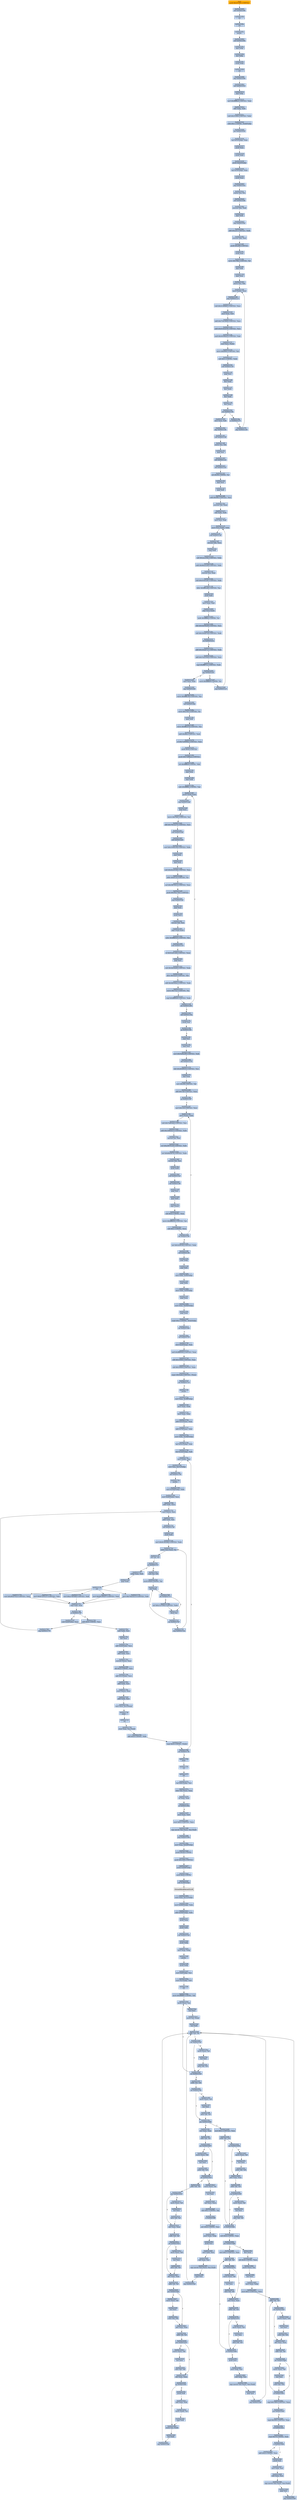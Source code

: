 digraph G {
node[shape=rectangle,style=filled,fillcolor=lightsteelblue,color=lightsteelblue]
bgcolor="transparent"
a0x00401000pushl_0x431001UINT32[label="start\npushl $0x431001<UINT32>",color="lightgrey",fillcolor="orange"];
a0x00401005call_0x0040100b[label="0x00401005\ncall 0x0040100b"];
a0x0040100bret[label="0x0040100b\nret"];
a0x0040100aret[label="0x0040100a\nret"];
a0x00431001pusha_[label="0x00431001\npusha "];
a0x00431002call_0x0043100a[label="0x00431002\ncall 0x0043100a"];
a0x0043100apopl_ebp[label="0x0043100a\npopl %ebp"];
a0x0043100bincl_ebp[label="0x0043100b\nincl %ebp"];
a0x0043100cpushl_ebp[label="0x0043100c\npushl %ebp"];
a0x0043100dret[label="0x0043100d\nret"];
a0x00431008jmp_0x0043100e[label="0x00431008\njmp 0x0043100e"];
a0x0043100ecall_0x00431014[label="0x0043100e\ncall 0x00431014"];
a0x00431014popl_ebp[label="0x00431014\npopl %ebp"];
a0x00431015movl_0xffffffedUINT32_ebx[label="0x00431015\nmovl $0xffffffed<UINT32>, %ebx"];
a0x0043101aaddl_ebp_ebx[label="0x0043101a\naddl %ebp, %ebx"];
a0x0043101csubl_0x31000UINT32_ebx[label="0x0043101c\nsubl $0x31000<UINT32>, %ebx"];
a0x00431022subb_0x1UINT8_0x4debp_[label="0x00431022\nsubb $0x1<UINT8>, 0x4d(%ebp)"];
a0x00431026jne_0x00431034[label="0x00431026\njne 0x00431034"];
a0x00431034leal_0x53ebp__eax[label="0x00431034\nleal 0x53(%ebp), %eax"];
a0x00431037pushl_eax[label="0x00431037\npushl %eax"];
a0x00431038pushl_ebx[label="0x00431038\npushl %ebx"];
a0x00431039pushl_0xbe5ebp_[label="0x00431039\npushl 0xbe5(%ebp)"];
a0x0043103fleal_0x35ebp__eax[label="0x0043103f\nleal 0x35(%ebp), %eax"];
a0x00431042pushl_eax[label="0x00431042\npushl %eax"];
a0x00431043jmp_0x004310ca[label="0x00431043\njmp 0x004310ca"];
a0x004310camovw_cx_si[label="0x004310ca\nmovw %cx, %si"];
a0x004310cdcall_0x004310de[label="0x004310cd\ncall 0x004310de"];
a0x004310demovzwl_bx_edi[label="0x004310de\nmovzwl %bx, %edi"];
a0x004310e1popl_edx[label="0x004310e1\npopl %edx"];
a0x004310e2jmp_0x004310ec[label="0x004310e2\njmp 0x004310ec"];
a0x004310ecaddl_0xa43UINT32_edx[label="0x004310ec\naddl $0xa43<UINT32>, %edx"];
a0x004310f2movzwl_dx_esi[label="0x004310f2\nmovzwl %dx, %esi"];
a0x004310f5pushl_0x266UINT32[label="0x004310f5\npushl $0x266<UINT32>"];
a0x004310fapushl_eax[label="0x004310fa\npushl %eax"];
a0x004310fbmovw_0x788eUINT16_di[label="0x004310fb\nmovw $0x788e<UINT16>, %di"];
a0x004310ffpopl_ebx[label="0x004310ff\npopl %ebx"];
a0x00431100popl_eax[label="0x00431100\npopl %eax"];
a0x00431101movw_cx_bx[label="0x00431101\nmovw %cx, %bx"];
a0x00431104movl_edx__ecx[label="0x00431104\nmovl (%edx), %ecx"];
a0x00431106jmp_0x00431117[label="0x00431106\njmp 0x00431117"];
a0x00431117subl_0x3c369683UINT32_ecx[label="0x00431117\nsubl $0x3c369683<UINT32>, %ecx"];
a0x0043111dmovl_eax_edi[label="0x0043111d\nmovl %eax, %edi"];
a0x0043111faddl_0x716c3000UINT32_ecx[label="0x0043111f\naddl $0x716c3000<UINT32>, %ecx"];
a0x00431125addl_0x61b0a039UINT32_ecx[label="0x00431125\naddl $0x61b0a039<UINT32>, %ecx"];
a0x0043112bandl_0x4439da23UINT32_edi[label="0x0043112b\nandl $0x4439da23<UINT32>, %edi"];
a0x00431131movl_ecx_edx_[label="0x00431131\nmovl %ecx, (%edx)"];
a0x00431133movw_0x694cUINT16_di[label="0x00431133\nmovw $0x694c<UINT16>, %di"];
a0x00431137subl_0x1UINT8_edx[label="0x00431137\nsubl $0x1<UINT8>, %edx"];
a0x0043113acall_0x00431145[label="0x0043113a\ncall 0x00431145"];
a0x00431145popl_esi[label="0x00431145\npopl %esi"];
a0x00431146decl_edx[label="0x00431146\ndecl %edx"];
a0x00431147decl_edx[label="0x00431147\ndecl %edx"];
a0x00431148decl_edx[label="0x00431148\ndecl %edx"];
a0x00431149decl_eax[label="0x00431149\ndecl %eax"];
a0x0043114ajne_0x0043116a[label="0x0043114a\njne 0x0043116a"];
a0x0043116aja_0x00431175[label="0x0043116a\nja 0x00431175"];
a0x00431175jmp_0x00431104[label="0x00431175\njmp 0x00431104"];
a0x00431150movl_ecx_edi[label="0x00431150\nmovl %ecx, %edi"];
a0x00431152jmp_0x00431181[label="0x00431152\njmp 0x00431181"];
a0x00431181call_0x0043118f[label="0x00431181\ncall 0x0043118f"];
a0x0043118fmovw_cx_di[label="0x0043118f\nmovw %cx, %di"];
a0x00431192popl_esi[label="0x00431192\npopl %esi"];
a0x00431193call_0x004311a1[label="0x00431193\ncall 0x004311a1"];
a0x004311a1call_0x004311b3[label="0x004311a1\ncall 0x004311b3"];
a0x004311b3orb_0x56UINT8_cl[label="0x004311b3\norb $0x56<UINT8>, %cl"];
a0x004311b6popl_ecx[label="0x004311b6\npopl %ecx"];
a0x004311b7popl_edi[label="0x004311b7\npopl %edi"];
a0x004311b8addl_0x98eUINT32_esi[label="0x004311b8\naddl $0x98e<UINT32>, %esi"];
a0x004311bemovzwl_di_eax[label="0x004311be\nmovzwl %di, %eax"];
a0x004311c1subl_edx_edx[label="0x004311c1\nsubl %edx, %edx"];
a0x004311c3movl_esi_edi[label="0x004311c3\nmovl %esi, %edi"];
a0x004311c5movl_esiedx__ebx[label="0x004311c5\nmovl (%esi,%edx), %ebx"];
a0x004311c8call_0x004311df[label="0x004311c8\ncall 0x004311df"];
a0x004311dfmovzwl_dx_ecx[label="0x004311df\nmovzwl %dx, %ecx"];
a0x004311e2popl_edi[label="0x004311e2\npopl %edi"];
a0x004311e3subl_0x2ac236eUINT32_ebx[label="0x004311e3\nsubl $0x2ac236e<UINT32>, %ebx"];
a0x004311e9addl_0x6b2aca0fUINT32_ebx[label="0x004311e9\naddl $0x6b2aca0f<UINT32>, %ebx"];
a0x004311efmovswl_cx_eax[label="0x004311ef\nmovswl %cx, %eax"];
a0x004311f2subl_0x4162ca9cUINT32_ebx[label="0x004311f2\nsubl $0x4162ca9c<UINT32>, %ebx"];
a0x004311f8sbbw_0xffffced8UINT16_ax[label="0x004311f8\nsbbw $0xffffced8<UINT16>, %ax"];
a0x004311fdpushl_ebx[label="0x004311fd\npushl %ebx"];
a0x004311femovl_eax_edi[label="0x004311fe\nmovl %eax, %edi"];
a0x00431200popl_esiedx_[label="0x00431200\npopl (%esi,%edx)"];
a0x00431203andb_0xffffffeeUINT8_cl[label="0x00431203\nandb $0xffffffee<UINT8>, %cl"];
a0x00431206sbbl_0x5a059e08UINT32_ecx[label="0x00431206\nsbbl $0x5a059e08<UINT32>, %ecx"];
a0x0043120csubl_0x324ab7c6UINT32_edx[label="0x0043120c\nsubl $0x324ab7c6<UINT32>, %edx"];
a0x00431212jle_0x0043121e[label="0x00431212\njle 0x0043121e"];
a0x0043121eaddl_0x324ab7c2UINT32_edx[label="0x0043121e\naddl $0x324ab7c2<UINT32>, %edx"];
a0x00431224addl_0x7e2210e4UINT32_ecx[label="0x00431224\naddl $0x7e2210e4<UINT32>, %ecx"];
a0x0043122acmpl_0xfffff73cUINT32_edx[label="0x0043122a\ncmpl $0xfffff73c<UINT32>, %edx"];
a0x00431230jne_0x00431247[label="0x00431230\njne 0x00431247"];
a0x00431247movb_0xffffffe9UINT8_cl[label="0x00431247\nmovb $0xffffffe9<UINT8>, %cl"];
a0x00431249jmp_0x004311c5[label="0x00431249\njmp 0x004311c5"];
a0x00431236movl_ecx_eax[label="0x00431236\nmovl %ecx, %eax"];
a0x00431238jmp_0x00431254[label="0x00431238\njmp 0x00431254"];
a0x00431254movw_0xffffbc5bUINT16_ax[label="0x00431254\nmovw $0xffffbc5b<UINT16>, %ax"];
a0x00431258call_0x0043126a[label="0x00431258\ncall 0x0043126a"];
a0x0043126amovw_0x1541UINT16_si[label="0x0043126a\nmovw $0x1541<UINT16>, %si"];
a0x0043126epopl_edi[label="0x0043126e\npopl %edi"];
a0x0043126fmovw_0xffffc47dUINT16_ax[label="0x0043126f\nmovw $0xffffc47d<UINT16>, %ax"];
a0x00431273addl_0x8baUINT32_edi[label="0x00431273\naddl $0x8ba<UINT32>, %edi"];
a0x00431279orl_0x7a4990beUINT32_eax[label="0x00431279\norl $0x7a4990be<UINT32>, %eax"];
a0x0043127fpushl_0x0UINT32[label="0x0043127f\npushl $0x0<UINT32>"];
a0x00431284pushl_0x7c89facaUINT32[label="0x00431284\npushl $0x7c89faca<UINT32>"];
a0x00431289orb_0xffffffedUINT8_bh[label="0x00431289\norb $0xffffffed<UINT8>, %bh"];
a0x0043128cpopl_eax[label="0x0043128c\npopl %eax"];
a0x0043128dpopl_edx[label="0x0043128d\npopl %edx"];
a0x0043128esubb_0xffffff9cUINT8_ah[label="0x0043128e\nsubb $0xffffff9c<UINT8>, %ah"];
a0x00431291pushl_edxedi_[label="0x00431291\npushl (%edx,%edi)"];
a0x00431294jmp_0x004312a6[label="0x00431294\njmp 0x004312a6"];
a0x004312a6popl_ecx[label="0x004312a6\npopl %ecx"];
a0x004312a7movw_0x7b91UINT16_si[label="0x004312a7\nmovw $0x7b91<UINT16>, %si"];
a0x004312abaddl_0x78432274UINT32_ecx[label="0x004312ab\naddl $0x78432274<UINT32>, %ecx"];
a0x004312b1call_0x004312bf[label="0x004312b1\ncall 0x004312bf"];
a0x004312bfcall_0x004312d1[label="0x004312bf\ncall 0x004312d1"];
a0x004312d1movl_0x33492c56UINT32_ebx[label="0x004312d1\nmovl $0x33492c56<UINT32>, %ebx"];
a0x004312d6popl_eax[label="0x004312d6\npopl %eax"];
a0x004312d7popl_eax[label="0x004312d7\npopl %eax"];
a0x004312d8subl_0x42cd339dUINT32_ecx[label="0x004312d8\nsubl $0x42cd339d<UINT32>, %ecx"];
a0x004312deaddw_0x613aUINT16_si[label="0x004312de\naddw $0x613a<UINT16>, %si"];
a0x004312e3xorl_0x3f870012UINT32_ecx[label="0x004312e3\nxorl $0x3f870012<UINT32>, %ecx"];
a0x004312e9pushl_0x56a17de1UINT32[label="0x004312e9\npushl $0x56a17de1<UINT32>"];
a0x004312eejmp_0x004312fc[label="0x004312ee\njmp 0x004312fc"];
a0x004312fcpopl_eax[label="0x004312fc\npopl %eax"];
a0x004312fdpushl_ecx[label="0x004312fd\npushl %ecx"];
a0x004312femovzwl_di_esi[label="0x004312fe\nmovzwl %di, %esi"];
a0x00431301popl_ediedx_[label="0x00431301\npopl (%edi,%edx)"];
a0x00431304subw_0xffffd545UINT16_bx[label="0x00431304\nsubw $0xffffd545<UINT16>, %bx"];
a0x00431309call_0x0043131b[label="0x00431309\ncall 0x0043131b"];
a0x0043131borl_0x5ce61284UINT32_eax[label="0x0043131b\norl $0x5ce61284<UINT32>, %eax"];
a0x00431321popl_esi[label="0x00431321\npopl %esi"];
a0x00431322subl_0x4bf3d2f0UINT32_edx[label="0x00431322\nsubl $0x4bf3d2f0<UINT32>, %edx"];
a0x00431328adcw_0x5a25UINT16_bx[label="0x00431328\nadcw $0x5a25<UINT16>, %bx"];
a0x0043132daddl_0x4bf3d2ecUINT32_edx[label="0x0043132d\naddl $0x4bf3d2ec<UINT32>, %edx"];
a0x00431333movw_0x73a1UINT16_si[label="0x00431333\nmovw $0x73a1<UINT16>, %si"];
a0x00431337cmpl_0xfffff848UINT32_edx[label="0x00431337\ncmpl $0xfffff848<UINT32>, %edx"];
a0x0043133djne_0x00431291[label="0x0043133d\njne 0x00431291"];
a0x00431343call_0x0043135a[label="0x00431343\ncall 0x0043135a"];
a0x0043135apushl_esi[label="0x0043135a\npushl %esi"];
a0x0043135bjg_0x00431361[label="0x0043135b\njg 0x00431361"];
a0x00431361popl_esi[label="0x00431361\npopl %esi"];
a0x00431362popl_esi[label="0x00431362\npopl %esi"];
a0x00431363movl_0x5a6fa296UINT32_edi[label="0x00431363\nmovl $0x5a6fa296<UINT32>, %edi"];
a0x00431368call_0x00431379[label="0x00431368\ncall 0x00431379"];
a0x00431379sbbl_0x4649f434UINT32_esi[label="0x00431379\nsbbl $0x4649f434<UINT32>, %esi"];
a0x0043137fpopl_eax[label="0x0043137f\npopl %eax"];
a0x00431380xorw_0x3ffUINT16_di[label="0x00431380\nxorw $0x3ff<UINT16>, %di"];
a0x00431385addl_0x7a8UINT32_eax[label="0x00431385\naddl $0x7a8<UINT32>, %eax"];
a0x0043138bjg_0x00431397[label="0x0043138b\njg 0x00431397"];
a0x00431397movl_0x1c8UINT32_ecx[label="0x00431397\nmovl $0x1c8<UINT32>, %ecx"];
a0x0043139cmovl_eax__edx[label="0x0043139c\nmovl (%eax), %edx"];
a0x0043139esubl_0x7edfc9e8UINT32_esi[label="0x0043139e\nsubl $0x7edfc9e8<UINT32>, %esi"];
a0x004313a4addl_0x3380e4c3UINT32_edx[label="0x004313a4\naddl $0x3380e4c3<UINT32>, %edx"];
a0x004313aamovswl_si_esi[label="0x004313aa\nmovswl %si, %esi"];
a0x004313adxorl_0x25670140UINT32_edx[label="0x004313ad\nxorl $0x25670140<UINT32>, %edx"];
a0x004313b3xorl_0x6bd3879UINT32_edx[label="0x004313b3\nxorl $0x6bd3879<UINT32>, %edx"];
a0x004313b9movzwl_di_esi[label="0x004313b9\nmovzwl %di, %esi"];
a0x004313bcpushl_edx[label="0x004313bc\npushl %edx"];
a0x004313bdcall_0x004313cd[label="0x004313bd\ncall 0x004313cd"];
a0x004313cdcall_0x004313df[label="0x004313cd\ncall 0x004313df"];
a0x004313dfpopl_esi[label="0x004313df\npopl %esi"];
a0x004313e0popl_ebx[label="0x004313e0\npopl %ebx"];
a0x004313e1popl_eax_[label="0x004313e1\npopl (%eax)"];
a0x004313e3subl_0x4UINT8_eax[label="0x004313e3\nsubl $0x4<UINT8>, %eax"];
a0x004313e6movw_0xfffffd54UINT16_di[label="0x004313e6\nmovw $0xfffffd54<UINT16>, %di"];
a0x004313easubl_0x1UINT8_ecx[label="0x004313ea\nsubl $0x1<UINT8>, %ecx"];
a0x004313edjne_0x0043139c[label="0x004313ed\njne 0x0043139c"];
a0x004313f3xorl_0x3a5919fUINT32_ebx[label="0x004313f3\nxorl $0x3a5919f<UINT32>, %ebx"];
a0x004313f9call_0x004313fe[label="0x004313f9\ncall 0x004313fe"];
a0x004313fepopl_ebp[label="0x004313fe\npopl %ebp"];
a0x004313ffpopl_ebx[label="0x004313ff\npopl %ebx"];
a0x00431400movl_ebx_0x5bebp_[label="0x00431400\nmovl %ebx, 0x5b(%ebp)"];
a0x00431403popl_ebx[label="0x00431403\npopl %ebx"];
a0x00431404movl_ebx_0x5febp_[label="0x00431404\nmovl %ebx, 0x5f(%ebp)"];
a0x00431407popl_eax[label="0x00431407\npopl %eax"];
a0x00431408movl_eax_0x40debp_[label="0x00431408\nmovl %eax, 0x40d(%ebp)"];
a0x0043140epopl_eax[label="0x0043140e\npopl %eax"];
a0x0043140fcmpb_0x1UINT8_0x5aebp_[label="0x0043140f\ncmpb $0x1<UINT8>, 0x5a(%ebp)"];
a0x00431413jne_0x0043146e[label="0x00431413\njne 0x0043146e"];
a0x0043146ecall_0x0043170f[label="0x0043146e\ncall 0x0043170f"];
a0x0043170fmovl_0x24esp__eax[label="0x0043170f\nmovl 0x24(%esp), %eax"];
a0x00431713andl_0xffff0000UINT32_eax[label="0x00431713\nandl $0xffff0000<UINT32>, %eax"];
a0x00431718addl_0x10000UINT32_eax[label="0x00431718\naddl $0x10000<UINT32>, %eax"];
a0x0043171dsubl_0x10000UINT32_eax[label="0x0043171d\nsubl $0x10000<UINT32>, %eax"];
a0x00431722cmpw_0x5a4dUINT16_eax_[label="0x00431722\ncmpw $0x5a4d<UINT16>, (%eax)"];
a0x00431727jne_0x0043171d[label="0x00431727\njne 0x0043171d"];
a0x00431729pusha_[label="0x00431729\npusha "];
a0x0043172amovl_eax_0x3f8ebp_[label="0x0043172a\nmovl %eax, 0x3f8(%ebp)"];
a0x00431730movl_eax_edx[label="0x00431730\nmovl %eax, %edx"];
a0x00431732movl_eax_ebx[label="0x00431732\nmovl %eax, %ebx"];
a0x00431734addl_0x3ceax__eax[label="0x00431734\naddl 0x3c(%eax), %eax"];
a0x00431737addl_0x78eax__ebx[label="0x00431737\naddl 0x78(%eax), %ebx"];
a0x0043173amovl_ebx_0x30debp_[label="0x0043173a\nmovl %ebx, 0x30d(%ebp)"];
a0x00431740leal_0x3ccebp__ebx[label="0x00431740\nleal 0x3cc(%ebp), %ebx"];
a0x00431746leal_0x3e4ebp__edi[label="0x00431746\nleal 0x3e4(%ebp), %edi"];
a0x0043174cmovl_ebx__esi[label="0x0043174c\nmovl (%ebx), %esi"];
a0x0043174emovl_esi_0x37cebp_[label="0x0043174e\nmovl %esi, 0x37c(%ebp)"];
a0x00431754call_0x00431764[label="0x00431754\ncall 0x00431764"];
a0x00431764pusha_[label="0x00431764\npusha "];
a0x00431765movl_0x30debp__ebx[label="0x00431765\nmovl 0x30d(%ebp), %ebx"];
a0x0043176bmovl_0x20ebx__ecx[label="0x0043176b\nmovl 0x20(%ebx), %ecx"];
a0x0043176eaddl_edx_ecx[label="0x0043176e\naddl %edx, %ecx"];
a0x00431770movl_ecx__esi[label="0x00431770\nmovl (%ecx), %esi"];
a0x00431772addl_edx_esi[label="0x00431772\naddl %edx, %esi"];
a0x00431774call_0x004317a8[label="0x00431774\ncall 0x004317a8"];
a0x004317a8pushl_edx[label="0x004317a8\npushl %edx"];
a0x004317a9movl_0x9c3b248eUINT32_edx[label="0x004317a9\nmovl $0x9c3b248e<UINT32>, %edx"];
a0x004317aelodsb_ds_esi__al[label="0x004317ae\nlodsb %ds:(%esi), %al"];
a0x004317aforb_al_al[label="0x004317af\norb %al, %al"];
a0x004317b1je_0x004317c7[label="0x004317b1\nje 0x004317c7"];
a0x004317b3xorb_al_dl[label="0x004317b3\nxorb %al, %dl"];
a0x004317b5movb_0x8UINT8_al[label="0x004317b5\nmovb $0x8<UINT8>, %al"];
a0x004317b7shrl_edx[label="0x004317b7\nshrl %edx"];
a0x004317b9jae_0x004317c1[label="0x004317b9\njae 0x004317c1"];
a0x004317bbxorl_0xc1a7f39aUINT32_edx[label="0x004317bb\nxorl $0xc1a7f39a<UINT32>, %edx"];
a0x004317c1decb_al[label="0x004317c1\ndecb %al"];
a0x004317c3jne_0x004317b7[label="0x004317c3\njne 0x004317b7"];
a0x004317c5jmp_0x004317ae[label="0x004317c5\njmp 0x004317ae"];
a0x004317c7xchgl_eax_edx[label="0x004317c7\nxchgl %eax, %edx"];
a0x004317c8popl_edx[label="0x004317c8\npopl %edx"];
a0x004317c9ret[label="0x004317c9\nret"];
a0x00431779movl_0xb72551a7UINT32_edi[label="0x00431779\nmovl $0xb72551a7<UINT32>, %edi"];
a0x0043177ecmpl_edi_eax[label="0x0043177e\ncmpl %edi, %eax"];
a0x00431780je_0x00431787[label="0x00431780\nje 0x00431787"];
a0x00431782addl_0x4UINT8_ecx[label="0x00431782\naddl $0x4<UINT8>, %ecx"];
a0x00431785jmp_0x00431770[label="0x00431785\njmp 0x00431770"];
a0x00431787subl_0x20ebx__ecx[label="0x00431787\nsubl 0x20(%ebx), %ecx"];
a0x0043178asubl_edx_ecx[label="0x0043178a\nsubl %edx, %ecx"];
a0x0043178cshrl_ecx[label="0x0043178c\nshrl %ecx"];
a0x0043178eaddl_0x24ebx__ecx[label="0x0043178e\naddl 0x24(%ebx), %ecx"];
a0x00431791addl_edx_ecx[label="0x00431791\naddl %edx, %ecx"];
a0x00431793movzwl_ecx__ecx[label="0x00431793\nmovzwl (%ecx), %ecx"];
a0x00431796shll_0x2UINT8_ecx[label="0x00431796\nshll $0x2<UINT8>, %ecx"];
a0x00431799addl_0x1cebx__ecx[label="0x00431799\naddl 0x1c(%ebx), %ecx"];
a0x0043179caddl_edx_ecx[label="0x0043179c\naddl %edx, %ecx"];
a0x0043179emovl_ecx__ecx[label="0x0043179e\nmovl (%ecx), %ecx"];
a0x004317a0addl_edx_ecx[label="0x004317a0\naddl %edx, %ecx"];
a0x004317a2movl_ecx_0x1cesp_[label="0x004317a2\nmovl %ecx, 0x1c(%esp)"];
a0x004317a6popa_[label="0x004317a6\npopa "];
a0x004317a7ret[label="0x004317a7\nret"];
a0x00431759stosl_eax_es_edi_[label="0x00431759\nstosl %eax, %es:(%edi)"];
a0x0043175aaddl_0x4UINT8_ebx[label="0x0043175a\naddl $0x4<UINT8>, %ebx"];
a0x0043175dcmpl_0x0UINT8_ebx_[label="0x0043175d\ncmpl $0x0<UINT8>, (%ebx)"];
a0x00431760jne_0x0043174c[label="0x00431760\njne 0x0043174c"];
a0x00431779movl_0xa7493bf0UINT32_edi[label="0x00431779\nmovl $0xa7493bf0<UINT32>, %edi"];
a0x00431779movl_0x90190257UINT32_edi[label="0x00431779\nmovl $0x90190257<UINT32>, %edi"];
a0x00431779movl_0x74ee3213UINT32_edi[label="0x00431779\nmovl $0x74ee3213<UINT32>, %edi"];
a0x00431779movl_0x49cd75ceUINT32_edi[label="0x00431779\nmovl $0x49cd75ce<UINT32>, %edi"];
a0x00431762popa_[label="0x00431762\npopa "];
a0x00431763ret[label="0x00431763\nret"];
a0x00431473cld_[label="0x00431473\ncld "];
a0x00431474leal_0x8cebp__esi[label="0x00431474\nleal 0x8c(%ebp), %esi"];
a0x0043147alodsl_ds_esi__eax[label="0x0043147a\nlodsl %ds:(%esi), %eax"];
a0x0043147borl_eax_eax[label="0x0043147b\norl %eax, %eax"];
a0x0043147dje_0x0043149a[label="0x0043147d\nje 0x0043149a"];
a0x0043147fmovl_eax_edi[label="0x0043147f\nmovl %eax, %edi"];
a0x00431481movl_0xcUINT32_ecx[label="0x00431481\nmovl $0xc<UINT32>, %ecx"];
a0x00431486repz_movsb_ds_esi__es_edi_[label="0x00431486\nrepz movsb %ds:(%esi), %es:(%edi)"];
a0x00431488jmp_0x0043149a[label="0x00431488\njmp 0x0043149a"];
a0x0043149amovl_esp_0x429ebp_[label="0x0043149a\nmovl %esp, 0x429(%ebp)"];
a0x004314a0pushl_0x40UINT8[label="0x004314a0\npushl $0x40<UINT8>"];
a0x004314a2pushl_0x1000UINT32[label="0x004314a2\npushl $0x1000<UINT32>"];
a0x004314a7pushl_0x408ebp_[label="0x004314a7\npushl 0x408(%ebp)"];
a0x004314adpushl_0x0UINT8[label="0x004314ad\npushl $0x0<UINT8>"];
a0x004314afcall_0x3f0ebp_[label="0x004314af\ncall 0x3f0(%ebp)"];
VirtualAlloc_kernel32_dll[label="VirtualAlloc@kernel32.dll",color="lightgrey",fillcolor="lightgrey"];
a0x004314b5movl_eax_0x1ccebp_[label="0x004314b5\nmovl %eax, 0x1cc(%ebp)"];
a0x004314bbmovl_0x400ebp__ebx[label="0x004314bb\nmovl 0x400(%ebp), %ebx"];
a0x004314c1addl_0x40debp__ebx[label="0x004314c1\naddl 0x40d(%ebp), %ebx"];
a0x004314c7pushl_eax[label="0x004314c7\npushl %eax"];
a0x004314c8pushl_ebx[label="0x004314c8\npushl %ebx"];
a0x004314c9call_0x004315d2[label="0x004314c9\ncall 0x004315d2"];
a0x004315d2pushl_ebp[label="0x004315d2\npushl %ebp"];
a0x004315d3movl_esp_ebp[label="0x004315d3\nmovl %esp, %ebp"];
a0x004315d5pusha_[label="0x004315d5\npusha "];
a0x004315d6pushl_ebp[label="0x004315d6\npushl %ebp"];
a0x004315d7movl_0x8ebp__esi[label="0x004315d7\nmovl 0x8(%ebp), %esi"];
a0x004315damovl_0xcebp__edi[label="0x004315da\nmovl 0xc(%ebp), %edi"];
a0x004315ddcld_[label="0x004315dd\ncld "];
a0x004315demovb_0xffffff80UINT8_dl[label="0x004315de\nmovb $0xffffff80<UINT8>, %dl"];
a0x004315e0movb_esi__al[label="0x004315e0\nmovb (%esi), %al"];
a0x004315e2incl_esi[label="0x004315e2\nincl %esi"];
a0x004315e3movb_al_edi_[label="0x004315e3\nmovb %al, (%edi)"];
a0x004315e5incl_edi[label="0x004315e5\nincl %edi"];
a0x004315e6addb_dl_dl[label="0x004315e6\naddb %dl, %dl"];
a0x004315e8jne_0x004315ef[label="0x004315e8\njne 0x004315ef"];
a0x004315eamovb_esi__dl[label="0x004315ea\nmovb (%esi), %dl"];
a0x004315ecincl_esi[label="0x004315ec\nincl %esi"];
a0x004315edadcb_dl_dl[label="0x004315ed\nadcb %dl, %dl"];
a0x004315efjae_0x004315e0[label="0x004315ef\njae 0x004315e0"];
a0x004315f1addb_dl_dl[label="0x004315f1\naddb %dl, %dl"];
a0x004315f3jne_0x004315fa[label="0x004315f3\njne 0x004315fa"];
a0x004315fajae_0x00431646[label="0x004315fa\njae 0x00431646"];
a0x004315fcxorl_eax_eax[label="0x004315fc\nxorl %eax, %eax"];
a0x004315feaddb_dl_dl[label="0x004315fe\naddb %dl, %dl"];
a0x00431600jne_0x00431607[label="0x00431600\njne 0x00431607"];
a0x00431607jae_0x004316e3[label="0x00431607\njae 0x004316e3"];
a0x0043160daddb_dl_dl[label="0x0043160d\naddb %dl, %dl"];
a0x0043160fjne_0x00431616[label="0x0043160f\njne 0x00431616"];
a0x00431616adcl_eax_eax[label="0x00431616\nadcl %eax, %eax"];
a0x00431618addb_dl_dl[label="0x00431618\naddb %dl, %dl"];
a0x0043161ajne_0x00431621[label="0x0043161a\njne 0x00431621"];
a0x00431621adcl_eax_eax[label="0x00431621\nadcl %eax, %eax"];
a0x00431623addb_dl_dl[label="0x00431623\naddb %dl, %dl"];
a0x00431625jne_0x0043162c[label="0x00431625\njne 0x0043162c"];
a0x0043162cadcl_eax_eax[label="0x0043162c\nadcl %eax, %eax"];
a0x0043162eaddb_dl_dl[label="0x0043162e\naddb %dl, %dl"];
a0x00431630jne_0x00431637[label="0x00431630\njne 0x00431637"];
a0x00431632movb_esi__dl[label="0x00431632\nmovb (%esi), %dl"];
a0x00431634incl_esi[label="0x00431634\nincl %esi"];
a0x00431635adcb_dl_dl[label="0x00431635\nadcb %dl, %dl"];
a0x00431637adcl_eax_eax[label="0x00431637\nadcl %eax, %eax"];
a0x00431639je_0x00431641[label="0x00431639\nje 0x00431641"];
a0x00431641movb_al_edi_[label="0x00431641\nmovb %al, (%edi)"];
a0x00431643incl_edi[label="0x00431643\nincl %edi"];
a0x00431644jmp_0x004315e6[label="0x00431644\njmp 0x004315e6"];
a0x004316e3movb_esi__al[label="0x004316e3\nmovb (%esi), %al"];
a0x004316e5incl_esi[label="0x004316e5\nincl %esi"];
a0x004316e6xorl_ecx_ecx[label="0x004316e6\nxorl %ecx, %ecx"];
a0x004316e8shrb_0x1UINT8_al[label="0x004316e8\nshrb $0x1<UINT8>, %al"];
a0x004316ebje_0x004316ff[label="0x004316eb\nje 0x004316ff"];
a0x004316edadcl_0x2UINT8_ecx[label="0x004316ed\nadcl $0x2<UINT8>, %ecx"];
a0x004316f0movl_eax_ebp[label="0x004316f0\nmovl %eax, %ebp"];
a0x004316f2pushl_esi[label="0x004316f2\npushl %esi"];
a0x004316f3movl_edi_esi[label="0x004316f3\nmovl %edi, %esi"];
a0x004316f5subl_eax_esi[label="0x004316f5\nsubl %eax, %esi"];
a0x004316f7repz_movsb_ds_esi__es_edi_[label="0x004316f7\nrepz movsb %ds:(%esi), %es:(%edi)"];
a0x004316f9popl_esi[label="0x004316f9\npopl %esi"];
a0x004316fajmp_0x004315e6[label="0x004316fa\njmp 0x004315e6"];
a0x004315f5movb_esi__dl[label="0x004315f5\nmovb (%esi), %dl"];
a0x004315f7incl_esi[label="0x004315f7\nincl %esi"];
a0x004315f8adcb_dl_dl[label="0x004315f8\nadcb %dl, %dl"];
a0x00431646movl_0x1UINT32_eax[label="0x00431646\nmovl $0x1<UINT32>, %eax"];
a0x0043164baddb_dl_dl[label="0x0043164b\naddb %dl, %dl"];
a0x0043164djne_0x00431654[label="0x0043164d\njne 0x00431654"];
a0x0043164fmovb_esi__dl[label="0x0043164f\nmovb (%esi), %dl"];
a0x00431651incl_esi[label="0x00431651\nincl %esi"];
a0x00431652adcb_dl_dl[label="0x00431652\nadcb %dl, %dl"];
a0x00431654adcl_eax_eax[label="0x00431654\nadcl %eax, %eax"];
a0x00431656addb_dl_dl[label="0x00431656\naddb %dl, %dl"];
a0x00431658jne_0x0043165f[label="0x00431658\njne 0x0043165f"];
a0x0043165fjb_0x0043164b[label="0x0043165f\njb 0x0043164b"];
a0x00431661subl_0x2UINT8_eax[label="0x00431661\nsubl $0x2<UINT8>, %eax"];
a0x00431664jne_0x0043168e[label="0x00431664\njne 0x0043168e"];
a0x0043168edecl_eax[label="0x0043168e\ndecl %eax"];
a0x0043168fshll_0x8UINT8_eax[label="0x0043168f\nshll $0x8<UINT8>, %eax"];
a0x00431692movb_esi__al[label="0x00431692\nmovb (%esi), %al"];
a0x00431694incl_esi[label="0x00431694\nincl %esi"];
a0x00431695movl_eax_ebp[label="0x00431695\nmovl %eax, %ebp"];
a0x00431697movl_0x1UINT32_ecx[label="0x00431697\nmovl $0x1<UINT32>, %ecx"];
a0x0043169caddb_dl_dl[label="0x0043169c\naddb %dl, %dl"];
a0x0043169ejne_0x004316a5[label="0x0043169e\njne 0x004316a5"];
a0x004316a5adcl_ecx_ecx[label="0x004316a5\nadcl %ecx, %ecx"];
a0x004316a7addb_dl_dl[label="0x004316a7\naddb %dl, %dl"];
a0x004316a9jne_0x004316b0[label="0x004316a9\njne 0x004316b0"];
a0x004316b0jb_0x0043169c[label="0x004316b0\njb 0x0043169c"];
a0x004316a0movb_esi__dl[label="0x004316a0\nmovb (%esi), %dl"];
a0x004316a2incl_esi[label="0x004316a2\nincl %esi"];
a0x004316a3adcb_dl_dl[label="0x004316a3\nadcb %dl, %dl"];
a0x004316b2cmpl_0x7d00UINT32_eax[label="0x004316b2\ncmpl $0x7d00<UINT32>, %eax"];
a0x004316b7jae_0x004316d3[label="0x004316b7\njae 0x004316d3"];
a0x004316b9cmpl_0x500UINT32_eax[label="0x004316b9\ncmpl $0x500<UINT32>, %eax"];
a0x004316bejb_0x004316ce[label="0x004316be\njb 0x004316ce"];
a0x004316cecmpl_0x7fUINT8_eax[label="0x004316ce\ncmpl $0x7f<UINT8>, %eax"];
a0x004316d1ja_0x004316d6[label="0x004316d1\nja 0x004316d6"];
a0x004316d3addl_0x2UINT8_ecx[label="0x004316d3\naddl $0x2<UINT8>, %ecx"];
a0x004316d6pushl_esi[label="0x004316d6\npushl %esi"];
a0x004316d7movl_edi_esi[label="0x004316d7\nmovl %edi, %esi"];
a0x004316d9subl_eax_esi[label="0x004316d9\nsubl %eax, %esi"];
a0x004316dbrepz_movsb_ds_esi__es_edi_[label="0x004316db\nrepz movsb %ds:(%esi), %es:(%edi)"];
a0x004316ddpopl_esi[label="0x004316dd\npopl %esi"];
a0x004316dejmp_0x004315e6[label="0x004316de\njmp 0x004315e6"];
a0x00431611movb_esi__dl[label="0x00431611\nmovb (%esi), %dl"];
a0x00431613incl_esi[label="0x00431613\nincl %esi"];
a0x00431614adcb_dl_dl[label="0x00431614\nadcb %dl, %dl"];
a0x00431666movl_0x1UINT32_ecx[label="0x00431666\nmovl $0x1<UINT32>, %ecx"];
a0x0043166baddb_dl_dl[label="0x0043166b\naddb %dl, %dl"];
a0x0043166djne_0x00431674[label="0x0043166d\njne 0x00431674"];
a0x0043166fmovb_esi__dl[label="0x0043166f\nmovb (%esi), %dl"];
a0x00431671incl_esi[label="0x00431671\nincl %esi"];
a0x00431672adcb_dl_dl[label="0x00431672\nadcb %dl, %dl"];
a0x00431674adcl_ecx_ecx[label="0x00431674\nadcl %ecx, %ecx"];
a0x00431676addb_dl_dl[label="0x00431676\naddb %dl, %dl"];
a0x00431678jne_0x0043167f[label="0x00431678\njne 0x0043167f"];
a0x0043167fjb_0x0043166b[label="0x0043167f\njb 0x0043166b"];
a0x00431681pushl_esi[label="0x00431681\npushl %esi"];
a0x00431682movl_edi_esi[label="0x00431682\nmovl %edi, %esi"];
a0x00431684subl_ebp_esi[label="0x00431684\nsubl %ebp, %esi"];
a0x00431686repz_movsb_ds_esi__es_edi_[label="0x00431686\nrepz movsb %ds:(%esi), %es:(%edi)"];
a0x00431688popl_esi[label="0x00431688\npopl %esi"];
a0x00431689jmp_0x004315e6[label="0x00431689\njmp 0x004315e6"];
a0x0043167amovb_esi__dl[label="0x0043167a\nmovb (%esi), %dl"];
a0x0043167cincl_esi[label="0x0043167c\nincl %esi"];
a0x0043167dadcb_dl_dl[label="0x0043167d\nadcb %dl, %dl"];
a0x0043163bpushl_edi[label="0x0043163b\npushl %edi"];
a0x0043163csubl_eax_edi[label="0x0043163c\nsubl %eax, %edi"];
a0x0043163emovb_edi__al[label="0x0043163e\nmovb (%edi), %al"];
a0x00431640popl_edi[label="0x00431640\npopl %edi"];
a0x004316abmovb_esi__dl[label="0x004316ab\nmovb (%esi), %dl"];
a0x004316adincl_esi[label="0x004316ad\nincl %esi"];
a0x004316aeadcb_dl_dl[label="0x004316ae\nadcb %dl, %dl"];
a0x0043165amovb_esi__dl[label="0x0043165a\nmovb (%esi), %dl"];
a0x0043165cincl_esi[label="0x0043165c\nincl %esi"];
a0x0043165dadcb_dl_dl[label="0x0043165d\nadcb %dl, %dl"];
a0x0043161cmovb_esi__dl[label="0x0043161c\nmovb (%esi), %dl"];
a0x0043161eincl_esi[label="0x0043161e\nincl %esi"];
a0x0043161fadcb_dl_dl[label="0x0043161f\nadcb %dl, %dl"];
a0x00431627movb_esi__dl[label="0x00431627\nmovb (%esi), %dl"];
a0x00431629incl_esi[label="0x00431629\nincl %esi"];
a0x0043162aadcb_dl_dl[label="0x0043162a\nadcb %dl, %dl"];
a0x00431602movb_esi__dl[label="0x00431602\nmovb (%esi), %dl"];
a0x00431604incl_esi[label="0x00431604\nincl %esi"];
a0x00431605adcb_dl_dl[label="0x00431605\nadcb %dl, %dl"];
a0x00401000pushl_0x431001UINT32 -> a0x00401005call_0x0040100b [color="#000000"];
a0x00401005call_0x0040100b -> a0x0040100bret [color="#000000"];
a0x0040100bret -> a0x0040100aret [color="#000000"];
a0x0040100aret -> a0x00431001pusha_ [color="#000000"];
a0x00431001pusha_ -> a0x00431002call_0x0043100a [color="#000000"];
a0x00431002call_0x0043100a -> a0x0043100apopl_ebp [color="#000000"];
a0x0043100apopl_ebp -> a0x0043100bincl_ebp [color="#000000"];
a0x0043100bincl_ebp -> a0x0043100cpushl_ebp [color="#000000"];
a0x0043100cpushl_ebp -> a0x0043100dret [color="#000000"];
a0x0043100dret -> a0x00431008jmp_0x0043100e [color="#000000"];
a0x00431008jmp_0x0043100e -> a0x0043100ecall_0x00431014 [color="#000000"];
a0x0043100ecall_0x00431014 -> a0x00431014popl_ebp [color="#000000"];
a0x00431014popl_ebp -> a0x00431015movl_0xffffffedUINT32_ebx [color="#000000"];
a0x00431015movl_0xffffffedUINT32_ebx -> a0x0043101aaddl_ebp_ebx [color="#000000"];
a0x0043101aaddl_ebp_ebx -> a0x0043101csubl_0x31000UINT32_ebx [color="#000000"];
a0x0043101csubl_0x31000UINT32_ebx -> a0x00431022subb_0x1UINT8_0x4debp_ [color="#000000"];
a0x00431022subb_0x1UINT8_0x4debp_ -> a0x00431026jne_0x00431034 [color="#000000"];
a0x00431026jne_0x00431034 -> a0x00431034leal_0x53ebp__eax [color="#000000",label="T"];
a0x00431034leal_0x53ebp__eax -> a0x00431037pushl_eax [color="#000000"];
a0x00431037pushl_eax -> a0x00431038pushl_ebx [color="#000000"];
a0x00431038pushl_ebx -> a0x00431039pushl_0xbe5ebp_ [color="#000000"];
a0x00431039pushl_0xbe5ebp_ -> a0x0043103fleal_0x35ebp__eax [color="#000000"];
a0x0043103fleal_0x35ebp__eax -> a0x00431042pushl_eax [color="#000000"];
a0x00431042pushl_eax -> a0x00431043jmp_0x004310ca [color="#000000"];
a0x00431043jmp_0x004310ca -> a0x004310camovw_cx_si [color="#000000"];
a0x004310camovw_cx_si -> a0x004310cdcall_0x004310de [color="#000000"];
a0x004310cdcall_0x004310de -> a0x004310demovzwl_bx_edi [color="#000000"];
a0x004310demovzwl_bx_edi -> a0x004310e1popl_edx [color="#000000"];
a0x004310e1popl_edx -> a0x004310e2jmp_0x004310ec [color="#000000"];
a0x004310e2jmp_0x004310ec -> a0x004310ecaddl_0xa43UINT32_edx [color="#000000"];
a0x004310ecaddl_0xa43UINT32_edx -> a0x004310f2movzwl_dx_esi [color="#000000"];
a0x004310f2movzwl_dx_esi -> a0x004310f5pushl_0x266UINT32 [color="#000000"];
a0x004310f5pushl_0x266UINT32 -> a0x004310fapushl_eax [color="#000000"];
a0x004310fapushl_eax -> a0x004310fbmovw_0x788eUINT16_di [color="#000000"];
a0x004310fbmovw_0x788eUINT16_di -> a0x004310ffpopl_ebx [color="#000000"];
a0x004310ffpopl_ebx -> a0x00431100popl_eax [color="#000000"];
a0x00431100popl_eax -> a0x00431101movw_cx_bx [color="#000000"];
a0x00431101movw_cx_bx -> a0x00431104movl_edx__ecx [color="#000000"];
a0x00431104movl_edx__ecx -> a0x00431106jmp_0x00431117 [color="#000000"];
a0x00431106jmp_0x00431117 -> a0x00431117subl_0x3c369683UINT32_ecx [color="#000000"];
a0x00431117subl_0x3c369683UINT32_ecx -> a0x0043111dmovl_eax_edi [color="#000000"];
a0x0043111dmovl_eax_edi -> a0x0043111faddl_0x716c3000UINT32_ecx [color="#000000"];
a0x0043111faddl_0x716c3000UINT32_ecx -> a0x00431125addl_0x61b0a039UINT32_ecx [color="#000000"];
a0x00431125addl_0x61b0a039UINT32_ecx -> a0x0043112bandl_0x4439da23UINT32_edi [color="#000000"];
a0x0043112bandl_0x4439da23UINT32_edi -> a0x00431131movl_ecx_edx_ [color="#000000"];
a0x00431131movl_ecx_edx_ -> a0x00431133movw_0x694cUINT16_di [color="#000000"];
a0x00431133movw_0x694cUINT16_di -> a0x00431137subl_0x1UINT8_edx [color="#000000"];
a0x00431137subl_0x1UINT8_edx -> a0x0043113acall_0x00431145 [color="#000000"];
a0x0043113acall_0x00431145 -> a0x00431145popl_esi [color="#000000"];
a0x00431145popl_esi -> a0x00431146decl_edx [color="#000000"];
a0x00431146decl_edx -> a0x00431147decl_edx [color="#000000"];
a0x00431147decl_edx -> a0x00431148decl_edx [color="#000000"];
a0x00431148decl_edx -> a0x00431149decl_eax [color="#000000"];
a0x00431149decl_eax -> a0x0043114ajne_0x0043116a [color="#000000"];
a0x0043114ajne_0x0043116a -> a0x0043116aja_0x00431175 [color="#000000",label="T"];
a0x0043116aja_0x00431175 -> a0x00431175jmp_0x00431104 [color="#000000",label="T"];
a0x00431175jmp_0x00431104 -> a0x00431104movl_edx__ecx [color="#000000"];
a0x0043114ajne_0x0043116a -> a0x00431150movl_ecx_edi [color="#000000",label="F"];
a0x00431150movl_ecx_edi -> a0x00431152jmp_0x00431181 [color="#000000"];
a0x00431152jmp_0x00431181 -> a0x00431181call_0x0043118f [color="#000000"];
a0x00431181call_0x0043118f -> a0x0043118fmovw_cx_di [color="#000000"];
a0x0043118fmovw_cx_di -> a0x00431192popl_esi [color="#000000"];
a0x00431192popl_esi -> a0x00431193call_0x004311a1 [color="#000000"];
a0x00431193call_0x004311a1 -> a0x004311a1call_0x004311b3 [color="#000000"];
a0x004311a1call_0x004311b3 -> a0x004311b3orb_0x56UINT8_cl [color="#000000"];
a0x004311b3orb_0x56UINT8_cl -> a0x004311b6popl_ecx [color="#000000"];
a0x004311b6popl_ecx -> a0x004311b7popl_edi [color="#000000"];
a0x004311b7popl_edi -> a0x004311b8addl_0x98eUINT32_esi [color="#000000"];
a0x004311b8addl_0x98eUINT32_esi -> a0x004311bemovzwl_di_eax [color="#000000"];
a0x004311bemovzwl_di_eax -> a0x004311c1subl_edx_edx [color="#000000"];
a0x004311c1subl_edx_edx -> a0x004311c3movl_esi_edi [color="#000000"];
a0x004311c3movl_esi_edi -> a0x004311c5movl_esiedx__ebx [color="#000000"];
a0x004311c5movl_esiedx__ebx -> a0x004311c8call_0x004311df [color="#000000"];
a0x004311c8call_0x004311df -> a0x004311dfmovzwl_dx_ecx [color="#000000"];
a0x004311dfmovzwl_dx_ecx -> a0x004311e2popl_edi [color="#000000"];
a0x004311e2popl_edi -> a0x004311e3subl_0x2ac236eUINT32_ebx [color="#000000"];
a0x004311e3subl_0x2ac236eUINT32_ebx -> a0x004311e9addl_0x6b2aca0fUINT32_ebx [color="#000000"];
a0x004311e9addl_0x6b2aca0fUINT32_ebx -> a0x004311efmovswl_cx_eax [color="#000000"];
a0x004311efmovswl_cx_eax -> a0x004311f2subl_0x4162ca9cUINT32_ebx [color="#000000"];
a0x004311f2subl_0x4162ca9cUINT32_ebx -> a0x004311f8sbbw_0xffffced8UINT16_ax [color="#000000"];
a0x004311f8sbbw_0xffffced8UINT16_ax -> a0x004311fdpushl_ebx [color="#000000"];
a0x004311fdpushl_ebx -> a0x004311femovl_eax_edi [color="#000000"];
a0x004311femovl_eax_edi -> a0x00431200popl_esiedx_ [color="#000000"];
a0x00431200popl_esiedx_ -> a0x00431203andb_0xffffffeeUINT8_cl [color="#000000"];
a0x00431203andb_0xffffffeeUINT8_cl -> a0x00431206sbbl_0x5a059e08UINT32_ecx [color="#000000"];
a0x00431206sbbl_0x5a059e08UINT32_ecx -> a0x0043120csubl_0x324ab7c6UINT32_edx [color="#000000"];
a0x0043120csubl_0x324ab7c6UINT32_edx -> a0x00431212jle_0x0043121e [color="#000000"];
a0x00431212jle_0x0043121e -> a0x0043121eaddl_0x324ab7c2UINT32_edx [color="#000000",label="T"];
a0x0043121eaddl_0x324ab7c2UINT32_edx -> a0x00431224addl_0x7e2210e4UINT32_ecx [color="#000000"];
a0x00431224addl_0x7e2210e4UINT32_ecx -> a0x0043122acmpl_0xfffff73cUINT32_edx [color="#000000"];
a0x0043122acmpl_0xfffff73cUINT32_edx -> a0x00431230jne_0x00431247 [color="#000000"];
a0x00431230jne_0x00431247 -> a0x00431247movb_0xffffffe9UINT8_cl [color="#000000",label="T"];
a0x00431247movb_0xffffffe9UINT8_cl -> a0x00431249jmp_0x004311c5 [color="#000000"];
a0x00431249jmp_0x004311c5 -> a0x004311c5movl_esiedx__ebx [color="#000000"];
a0x00431230jne_0x00431247 -> a0x00431236movl_ecx_eax [color="#000000",label="F"];
a0x00431236movl_ecx_eax -> a0x00431238jmp_0x00431254 [color="#000000"];
a0x00431238jmp_0x00431254 -> a0x00431254movw_0xffffbc5bUINT16_ax [color="#000000"];
a0x00431254movw_0xffffbc5bUINT16_ax -> a0x00431258call_0x0043126a [color="#000000"];
a0x00431258call_0x0043126a -> a0x0043126amovw_0x1541UINT16_si [color="#000000"];
a0x0043126amovw_0x1541UINT16_si -> a0x0043126epopl_edi [color="#000000"];
a0x0043126epopl_edi -> a0x0043126fmovw_0xffffc47dUINT16_ax [color="#000000"];
a0x0043126fmovw_0xffffc47dUINT16_ax -> a0x00431273addl_0x8baUINT32_edi [color="#000000"];
a0x00431273addl_0x8baUINT32_edi -> a0x00431279orl_0x7a4990beUINT32_eax [color="#000000"];
a0x00431279orl_0x7a4990beUINT32_eax -> a0x0043127fpushl_0x0UINT32 [color="#000000"];
a0x0043127fpushl_0x0UINT32 -> a0x00431284pushl_0x7c89facaUINT32 [color="#000000"];
a0x00431284pushl_0x7c89facaUINT32 -> a0x00431289orb_0xffffffedUINT8_bh [color="#000000"];
a0x00431289orb_0xffffffedUINT8_bh -> a0x0043128cpopl_eax [color="#000000"];
a0x0043128cpopl_eax -> a0x0043128dpopl_edx [color="#000000"];
a0x0043128dpopl_edx -> a0x0043128esubb_0xffffff9cUINT8_ah [color="#000000"];
a0x0043128esubb_0xffffff9cUINT8_ah -> a0x00431291pushl_edxedi_ [color="#000000"];
a0x00431291pushl_edxedi_ -> a0x00431294jmp_0x004312a6 [color="#000000"];
a0x00431294jmp_0x004312a6 -> a0x004312a6popl_ecx [color="#000000"];
a0x004312a6popl_ecx -> a0x004312a7movw_0x7b91UINT16_si [color="#000000"];
a0x004312a7movw_0x7b91UINT16_si -> a0x004312abaddl_0x78432274UINT32_ecx [color="#000000"];
a0x004312abaddl_0x78432274UINT32_ecx -> a0x004312b1call_0x004312bf [color="#000000"];
a0x004312b1call_0x004312bf -> a0x004312bfcall_0x004312d1 [color="#000000"];
a0x004312bfcall_0x004312d1 -> a0x004312d1movl_0x33492c56UINT32_ebx [color="#000000"];
a0x004312d1movl_0x33492c56UINT32_ebx -> a0x004312d6popl_eax [color="#000000"];
a0x004312d6popl_eax -> a0x004312d7popl_eax [color="#000000"];
a0x004312d7popl_eax -> a0x004312d8subl_0x42cd339dUINT32_ecx [color="#000000"];
a0x004312d8subl_0x42cd339dUINT32_ecx -> a0x004312deaddw_0x613aUINT16_si [color="#000000"];
a0x004312deaddw_0x613aUINT16_si -> a0x004312e3xorl_0x3f870012UINT32_ecx [color="#000000"];
a0x004312e3xorl_0x3f870012UINT32_ecx -> a0x004312e9pushl_0x56a17de1UINT32 [color="#000000"];
a0x004312e9pushl_0x56a17de1UINT32 -> a0x004312eejmp_0x004312fc [color="#000000"];
a0x004312eejmp_0x004312fc -> a0x004312fcpopl_eax [color="#000000"];
a0x004312fcpopl_eax -> a0x004312fdpushl_ecx [color="#000000"];
a0x004312fdpushl_ecx -> a0x004312femovzwl_di_esi [color="#000000"];
a0x004312femovzwl_di_esi -> a0x00431301popl_ediedx_ [color="#000000"];
a0x00431301popl_ediedx_ -> a0x00431304subw_0xffffd545UINT16_bx [color="#000000"];
a0x00431304subw_0xffffd545UINT16_bx -> a0x00431309call_0x0043131b [color="#000000"];
a0x00431309call_0x0043131b -> a0x0043131borl_0x5ce61284UINT32_eax [color="#000000"];
a0x0043131borl_0x5ce61284UINT32_eax -> a0x00431321popl_esi [color="#000000"];
a0x00431321popl_esi -> a0x00431322subl_0x4bf3d2f0UINT32_edx [color="#000000"];
a0x00431322subl_0x4bf3d2f0UINT32_edx -> a0x00431328adcw_0x5a25UINT16_bx [color="#000000"];
a0x00431328adcw_0x5a25UINT16_bx -> a0x0043132daddl_0x4bf3d2ecUINT32_edx [color="#000000"];
a0x0043132daddl_0x4bf3d2ecUINT32_edx -> a0x00431333movw_0x73a1UINT16_si [color="#000000"];
a0x00431333movw_0x73a1UINT16_si -> a0x00431337cmpl_0xfffff848UINT32_edx [color="#000000"];
a0x00431337cmpl_0xfffff848UINT32_edx -> a0x0043133djne_0x00431291 [color="#000000"];
a0x0043133djne_0x00431291 -> a0x00431291pushl_edxedi_ [color="#000000",label="T"];
a0x0043133djne_0x00431291 -> a0x00431343call_0x0043135a [color="#000000",label="F"];
a0x00431343call_0x0043135a -> a0x0043135apushl_esi [color="#000000"];
a0x0043135apushl_esi -> a0x0043135bjg_0x00431361 [color="#000000"];
a0x0043135bjg_0x00431361 -> a0x00431361popl_esi [color="#000000",label="F"];
a0x00431361popl_esi -> a0x00431362popl_esi [color="#000000"];
a0x00431362popl_esi -> a0x00431363movl_0x5a6fa296UINT32_edi [color="#000000"];
a0x00431363movl_0x5a6fa296UINT32_edi -> a0x00431368call_0x00431379 [color="#000000"];
a0x00431368call_0x00431379 -> a0x00431379sbbl_0x4649f434UINT32_esi [color="#000000"];
a0x00431379sbbl_0x4649f434UINT32_esi -> a0x0043137fpopl_eax [color="#000000"];
a0x0043137fpopl_eax -> a0x00431380xorw_0x3ffUINT16_di [color="#000000"];
a0x00431380xorw_0x3ffUINT16_di -> a0x00431385addl_0x7a8UINT32_eax [color="#000000"];
a0x00431385addl_0x7a8UINT32_eax -> a0x0043138bjg_0x00431397 [color="#000000"];
a0x0043138bjg_0x00431397 -> a0x00431397movl_0x1c8UINT32_ecx [color="#000000",label="T"];
a0x00431397movl_0x1c8UINT32_ecx -> a0x0043139cmovl_eax__edx [color="#000000"];
a0x0043139cmovl_eax__edx -> a0x0043139esubl_0x7edfc9e8UINT32_esi [color="#000000"];
a0x0043139esubl_0x7edfc9e8UINT32_esi -> a0x004313a4addl_0x3380e4c3UINT32_edx [color="#000000"];
a0x004313a4addl_0x3380e4c3UINT32_edx -> a0x004313aamovswl_si_esi [color="#000000"];
a0x004313aamovswl_si_esi -> a0x004313adxorl_0x25670140UINT32_edx [color="#000000"];
a0x004313adxorl_0x25670140UINT32_edx -> a0x004313b3xorl_0x6bd3879UINT32_edx [color="#000000"];
a0x004313b3xorl_0x6bd3879UINT32_edx -> a0x004313b9movzwl_di_esi [color="#000000"];
a0x004313b9movzwl_di_esi -> a0x004313bcpushl_edx [color="#000000"];
a0x004313bcpushl_edx -> a0x004313bdcall_0x004313cd [color="#000000"];
a0x004313bdcall_0x004313cd -> a0x004313cdcall_0x004313df [color="#000000"];
a0x004313cdcall_0x004313df -> a0x004313dfpopl_esi [color="#000000"];
a0x004313dfpopl_esi -> a0x004313e0popl_ebx [color="#000000"];
a0x004313e0popl_ebx -> a0x004313e1popl_eax_ [color="#000000"];
a0x004313e1popl_eax_ -> a0x004313e3subl_0x4UINT8_eax [color="#000000"];
a0x004313e3subl_0x4UINT8_eax -> a0x004313e6movw_0xfffffd54UINT16_di [color="#000000"];
a0x004313e6movw_0xfffffd54UINT16_di -> a0x004313easubl_0x1UINT8_ecx [color="#000000"];
a0x004313easubl_0x1UINT8_ecx -> a0x004313edjne_0x0043139c [color="#000000"];
a0x004313edjne_0x0043139c -> a0x0043139cmovl_eax__edx [color="#000000",label="T"];
a0x004313edjne_0x0043139c -> a0x004313f3xorl_0x3a5919fUINT32_ebx [color="#000000",label="F"];
a0x004313f3xorl_0x3a5919fUINT32_ebx -> a0x004313f9call_0x004313fe [color="#000000"];
a0x004313f9call_0x004313fe -> a0x004313fepopl_ebp [color="#000000"];
a0x004313fepopl_ebp -> a0x004313ffpopl_ebx [color="#000000"];
a0x004313ffpopl_ebx -> a0x00431400movl_ebx_0x5bebp_ [color="#000000"];
a0x00431400movl_ebx_0x5bebp_ -> a0x00431403popl_ebx [color="#000000"];
a0x00431403popl_ebx -> a0x00431404movl_ebx_0x5febp_ [color="#000000"];
a0x00431404movl_ebx_0x5febp_ -> a0x00431407popl_eax [color="#000000"];
a0x00431407popl_eax -> a0x00431408movl_eax_0x40debp_ [color="#000000"];
a0x00431408movl_eax_0x40debp_ -> a0x0043140epopl_eax [color="#000000"];
a0x0043140epopl_eax -> a0x0043140fcmpb_0x1UINT8_0x5aebp_ [color="#000000"];
a0x0043140fcmpb_0x1UINT8_0x5aebp_ -> a0x00431413jne_0x0043146e [color="#000000"];
a0x00431413jne_0x0043146e -> a0x0043146ecall_0x0043170f [color="#000000",label="T"];
a0x0043146ecall_0x0043170f -> a0x0043170fmovl_0x24esp__eax [color="#000000"];
a0x0043170fmovl_0x24esp__eax -> a0x00431713andl_0xffff0000UINT32_eax [color="#000000"];
a0x00431713andl_0xffff0000UINT32_eax -> a0x00431718addl_0x10000UINT32_eax [color="#000000"];
a0x00431718addl_0x10000UINT32_eax -> a0x0043171dsubl_0x10000UINT32_eax [color="#000000"];
a0x0043171dsubl_0x10000UINT32_eax -> a0x00431722cmpw_0x5a4dUINT16_eax_ [color="#000000"];
a0x00431722cmpw_0x5a4dUINT16_eax_ -> a0x00431727jne_0x0043171d [color="#000000"];
a0x00431727jne_0x0043171d -> a0x00431729pusha_ [color="#000000",label="F"];
a0x00431729pusha_ -> a0x0043172amovl_eax_0x3f8ebp_ [color="#000000"];
a0x0043172amovl_eax_0x3f8ebp_ -> a0x00431730movl_eax_edx [color="#000000"];
a0x00431730movl_eax_edx -> a0x00431732movl_eax_ebx [color="#000000"];
a0x00431732movl_eax_ebx -> a0x00431734addl_0x3ceax__eax [color="#000000"];
a0x00431734addl_0x3ceax__eax -> a0x00431737addl_0x78eax__ebx [color="#000000"];
a0x00431737addl_0x78eax__ebx -> a0x0043173amovl_ebx_0x30debp_ [color="#000000"];
a0x0043173amovl_ebx_0x30debp_ -> a0x00431740leal_0x3ccebp__ebx [color="#000000"];
a0x00431740leal_0x3ccebp__ebx -> a0x00431746leal_0x3e4ebp__edi [color="#000000"];
a0x00431746leal_0x3e4ebp__edi -> a0x0043174cmovl_ebx__esi [color="#000000"];
a0x0043174cmovl_ebx__esi -> a0x0043174emovl_esi_0x37cebp_ [color="#000000"];
a0x0043174emovl_esi_0x37cebp_ -> a0x00431754call_0x00431764 [color="#000000"];
a0x00431754call_0x00431764 -> a0x00431764pusha_ [color="#000000"];
a0x00431764pusha_ -> a0x00431765movl_0x30debp__ebx [color="#000000"];
a0x00431765movl_0x30debp__ebx -> a0x0043176bmovl_0x20ebx__ecx [color="#000000"];
a0x0043176bmovl_0x20ebx__ecx -> a0x0043176eaddl_edx_ecx [color="#000000"];
a0x0043176eaddl_edx_ecx -> a0x00431770movl_ecx__esi [color="#000000"];
a0x00431770movl_ecx__esi -> a0x00431772addl_edx_esi [color="#000000"];
a0x00431772addl_edx_esi -> a0x00431774call_0x004317a8 [color="#000000"];
a0x00431774call_0x004317a8 -> a0x004317a8pushl_edx [color="#000000"];
a0x004317a8pushl_edx -> a0x004317a9movl_0x9c3b248eUINT32_edx [color="#000000"];
a0x004317a9movl_0x9c3b248eUINT32_edx -> a0x004317aelodsb_ds_esi__al [color="#000000"];
a0x004317aelodsb_ds_esi__al -> a0x004317aforb_al_al [color="#000000"];
a0x004317aforb_al_al -> a0x004317b1je_0x004317c7 [color="#000000"];
a0x004317b1je_0x004317c7 -> a0x004317b3xorb_al_dl [color="#000000",label="F"];
a0x004317b3xorb_al_dl -> a0x004317b5movb_0x8UINT8_al [color="#000000"];
a0x004317b5movb_0x8UINT8_al -> a0x004317b7shrl_edx [color="#000000"];
a0x004317b7shrl_edx -> a0x004317b9jae_0x004317c1 [color="#000000"];
a0x004317b9jae_0x004317c1 -> a0x004317bbxorl_0xc1a7f39aUINT32_edx [color="#000000",label="F"];
a0x004317bbxorl_0xc1a7f39aUINT32_edx -> a0x004317c1decb_al [color="#000000"];
a0x004317c1decb_al -> a0x004317c3jne_0x004317b7 [color="#000000"];
a0x004317c3jne_0x004317b7 -> a0x004317b7shrl_edx [color="#000000",label="T"];
a0x004317b9jae_0x004317c1 -> a0x004317c1decb_al [color="#000000",label="T"];
a0x004317c3jne_0x004317b7 -> a0x004317c5jmp_0x004317ae [color="#000000",label="F"];
a0x004317c5jmp_0x004317ae -> a0x004317aelodsb_ds_esi__al [color="#000000"];
a0x004317b1je_0x004317c7 -> a0x004317c7xchgl_eax_edx [color="#000000",label="T"];
a0x004317c7xchgl_eax_edx -> a0x004317c8popl_edx [color="#000000"];
a0x004317c8popl_edx -> a0x004317c9ret [color="#000000"];
a0x004317c9ret -> a0x00431779movl_0xb72551a7UINT32_edi [color="#000000"];
a0x00431779movl_0xb72551a7UINT32_edi -> a0x0043177ecmpl_edi_eax [color="#000000"];
a0x0043177ecmpl_edi_eax -> a0x00431780je_0x00431787 [color="#000000"];
a0x00431780je_0x00431787 -> a0x00431782addl_0x4UINT8_ecx [color="#000000",label="F"];
a0x00431782addl_0x4UINT8_ecx -> a0x00431785jmp_0x00431770 [color="#000000"];
a0x00431785jmp_0x00431770 -> a0x00431770movl_ecx__esi [color="#000000"];
a0x00431780je_0x00431787 -> a0x00431787subl_0x20ebx__ecx [color="#000000",label="T"];
a0x00431787subl_0x20ebx__ecx -> a0x0043178asubl_edx_ecx [color="#000000"];
a0x0043178asubl_edx_ecx -> a0x0043178cshrl_ecx [color="#000000"];
a0x0043178cshrl_ecx -> a0x0043178eaddl_0x24ebx__ecx [color="#000000"];
a0x0043178eaddl_0x24ebx__ecx -> a0x00431791addl_edx_ecx [color="#000000"];
a0x00431791addl_edx_ecx -> a0x00431793movzwl_ecx__ecx [color="#000000"];
a0x00431793movzwl_ecx__ecx -> a0x00431796shll_0x2UINT8_ecx [color="#000000"];
a0x00431796shll_0x2UINT8_ecx -> a0x00431799addl_0x1cebx__ecx [color="#000000"];
a0x00431799addl_0x1cebx__ecx -> a0x0043179caddl_edx_ecx [color="#000000"];
a0x0043179caddl_edx_ecx -> a0x0043179emovl_ecx__ecx [color="#000000"];
a0x0043179emovl_ecx__ecx -> a0x004317a0addl_edx_ecx [color="#000000"];
a0x004317a0addl_edx_ecx -> a0x004317a2movl_ecx_0x1cesp_ [color="#000000"];
a0x004317a2movl_ecx_0x1cesp_ -> a0x004317a6popa_ [color="#000000"];
a0x004317a6popa_ -> a0x004317a7ret [color="#000000"];
a0x004317a7ret -> a0x00431759stosl_eax_es_edi_ [color="#000000"];
a0x00431759stosl_eax_es_edi_ -> a0x0043175aaddl_0x4UINT8_ebx [color="#000000"];
a0x0043175aaddl_0x4UINT8_ebx -> a0x0043175dcmpl_0x0UINT8_ebx_ [color="#000000"];
a0x0043175dcmpl_0x0UINT8_ebx_ -> a0x00431760jne_0x0043174c [color="#000000"];
a0x00431760jne_0x0043174c -> a0x0043174cmovl_ebx__esi [color="#000000",label="T"];
a0x004317c9ret -> a0x00431779movl_0xa7493bf0UINT32_edi [color="#000000"];
a0x00431779movl_0xa7493bf0UINT32_edi -> a0x0043177ecmpl_edi_eax [color="#000000"];
a0x004317c9ret -> a0x00431779movl_0x90190257UINT32_edi [color="#000000"];
a0x00431779movl_0x90190257UINT32_edi -> a0x0043177ecmpl_edi_eax [color="#000000"];
a0x004317c9ret -> a0x00431779movl_0x74ee3213UINT32_edi [color="#000000"];
a0x00431779movl_0x74ee3213UINT32_edi -> a0x0043177ecmpl_edi_eax [color="#000000"];
a0x004317c9ret -> a0x00431779movl_0x49cd75ceUINT32_edi [color="#000000"];
a0x00431779movl_0x49cd75ceUINT32_edi -> a0x0043177ecmpl_edi_eax [color="#000000"];
a0x00431760jne_0x0043174c -> a0x00431762popa_ [color="#000000",label="F"];
a0x00431762popa_ -> a0x00431763ret [color="#000000"];
a0x00431763ret -> a0x00431473cld_ [color="#000000"];
a0x00431473cld_ -> a0x00431474leal_0x8cebp__esi [color="#000000"];
a0x00431474leal_0x8cebp__esi -> a0x0043147alodsl_ds_esi__eax [color="#000000"];
a0x0043147alodsl_ds_esi__eax -> a0x0043147borl_eax_eax [color="#000000"];
a0x0043147borl_eax_eax -> a0x0043147dje_0x0043149a [color="#000000"];
a0x0043147dje_0x0043149a -> a0x0043147fmovl_eax_edi [color="#000000",label="F"];
a0x0043147fmovl_eax_edi -> a0x00431481movl_0xcUINT32_ecx [color="#000000"];
a0x00431481movl_0xcUINT32_ecx -> a0x00431486repz_movsb_ds_esi__es_edi_ [color="#000000"];
a0x00431486repz_movsb_ds_esi__es_edi_ -> a0x00431488jmp_0x0043149a [color="#000000"];
a0x00431488jmp_0x0043149a -> a0x0043149amovl_esp_0x429ebp_ [color="#000000"];
a0x0043149amovl_esp_0x429ebp_ -> a0x004314a0pushl_0x40UINT8 [color="#000000"];
a0x004314a0pushl_0x40UINT8 -> a0x004314a2pushl_0x1000UINT32 [color="#000000"];
a0x004314a2pushl_0x1000UINT32 -> a0x004314a7pushl_0x408ebp_ [color="#000000"];
a0x004314a7pushl_0x408ebp_ -> a0x004314adpushl_0x0UINT8 [color="#000000"];
a0x004314adpushl_0x0UINT8 -> a0x004314afcall_0x3f0ebp_ [color="#000000"];
a0x004314afcall_0x3f0ebp_ -> VirtualAlloc_kernel32_dll [color="#000000"];
VirtualAlloc_kernel32_dll -> a0x004314b5movl_eax_0x1ccebp_ [color="#000000"];
a0x004314b5movl_eax_0x1ccebp_ -> a0x004314bbmovl_0x400ebp__ebx [color="#000000"];
a0x004314bbmovl_0x400ebp__ebx -> a0x004314c1addl_0x40debp__ebx [color="#000000"];
a0x004314c1addl_0x40debp__ebx -> a0x004314c7pushl_eax [color="#000000"];
a0x004314c7pushl_eax -> a0x004314c8pushl_ebx [color="#000000"];
a0x004314c8pushl_ebx -> a0x004314c9call_0x004315d2 [color="#000000"];
a0x004314c9call_0x004315d2 -> a0x004315d2pushl_ebp [color="#000000"];
a0x004315d2pushl_ebp -> a0x004315d3movl_esp_ebp [color="#000000"];
a0x004315d3movl_esp_ebp -> a0x004315d5pusha_ [color="#000000"];
a0x004315d5pusha_ -> a0x004315d6pushl_ebp [color="#000000"];
a0x004315d6pushl_ebp -> a0x004315d7movl_0x8ebp__esi [color="#000000"];
a0x004315d7movl_0x8ebp__esi -> a0x004315damovl_0xcebp__edi [color="#000000"];
a0x004315damovl_0xcebp__edi -> a0x004315ddcld_ [color="#000000"];
a0x004315ddcld_ -> a0x004315demovb_0xffffff80UINT8_dl [color="#000000"];
a0x004315demovb_0xffffff80UINT8_dl -> a0x004315e0movb_esi__al [color="#000000"];
a0x004315e0movb_esi__al -> a0x004315e2incl_esi [color="#000000"];
a0x004315e2incl_esi -> a0x004315e3movb_al_edi_ [color="#000000"];
a0x004315e3movb_al_edi_ -> a0x004315e5incl_edi [color="#000000"];
a0x004315e5incl_edi -> a0x004315e6addb_dl_dl [color="#000000"];
a0x004315e6addb_dl_dl -> a0x004315e8jne_0x004315ef [color="#000000"];
a0x004315e8jne_0x004315ef -> a0x004315eamovb_esi__dl [color="#000000",label="F"];
a0x004315eamovb_esi__dl -> a0x004315ecincl_esi [color="#000000"];
a0x004315ecincl_esi -> a0x004315edadcb_dl_dl [color="#000000"];
a0x004315edadcb_dl_dl -> a0x004315efjae_0x004315e0 [color="#000000"];
a0x004315efjae_0x004315e0 -> a0x004315e0movb_esi__al [color="#000000",label="T"];
a0x004315e8jne_0x004315ef -> a0x004315efjae_0x004315e0 [color="#000000",label="T"];
a0x004315efjae_0x004315e0 -> a0x004315f1addb_dl_dl [color="#000000",label="F"];
a0x004315f1addb_dl_dl -> a0x004315f3jne_0x004315fa [color="#000000"];
a0x004315f3jne_0x004315fa -> a0x004315fajae_0x00431646 [color="#000000",label="T"];
a0x004315fajae_0x00431646 -> a0x004315fcxorl_eax_eax [color="#000000",label="F"];
a0x004315fcxorl_eax_eax -> a0x004315feaddb_dl_dl [color="#000000"];
a0x004315feaddb_dl_dl -> a0x00431600jne_0x00431607 [color="#000000"];
a0x00431600jne_0x00431607 -> a0x00431607jae_0x004316e3 [color="#000000",label="T"];
a0x00431607jae_0x004316e3 -> a0x0043160daddb_dl_dl [color="#000000",label="F"];
a0x0043160daddb_dl_dl -> a0x0043160fjne_0x00431616 [color="#000000"];
a0x0043160fjne_0x00431616 -> a0x00431616adcl_eax_eax [color="#000000",label="T"];
a0x00431616adcl_eax_eax -> a0x00431618addb_dl_dl [color="#000000"];
a0x00431618addb_dl_dl -> a0x0043161ajne_0x00431621 [color="#000000"];
a0x0043161ajne_0x00431621 -> a0x00431621adcl_eax_eax [color="#000000",label="T"];
a0x00431621adcl_eax_eax -> a0x00431623addb_dl_dl [color="#000000"];
a0x00431623addb_dl_dl -> a0x00431625jne_0x0043162c [color="#000000"];
a0x00431625jne_0x0043162c -> a0x0043162cadcl_eax_eax [color="#000000",label="T"];
a0x0043162cadcl_eax_eax -> a0x0043162eaddb_dl_dl [color="#000000"];
a0x0043162eaddb_dl_dl -> a0x00431630jne_0x00431637 [color="#000000"];
a0x00431630jne_0x00431637 -> a0x00431632movb_esi__dl [color="#000000",label="F"];
a0x00431632movb_esi__dl -> a0x00431634incl_esi [color="#000000"];
a0x00431634incl_esi -> a0x00431635adcb_dl_dl [color="#000000"];
a0x00431635adcb_dl_dl -> a0x00431637adcl_eax_eax [color="#000000"];
a0x00431637adcl_eax_eax -> a0x00431639je_0x00431641 [color="#000000"];
a0x00431639je_0x00431641 -> a0x00431641movb_al_edi_ [color="#000000",label="T"];
a0x00431641movb_al_edi_ -> a0x00431643incl_edi [color="#000000"];
a0x00431643incl_edi -> a0x00431644jmp_0x004315e6 [color="#000000"];
a0x00431644jmp_0x004315e6 -> a0x004315e6addb_dl_dl [color="#000000"];
a0x00431630jne_0x00431637 -> a0x00431637adcl_eax_eax [color="#000000",label="T"];
a0x00431607jae_0x004316e3 -> a0x004316e3movb_esi__al [color="#000000",label="T"];
a0x004316e3movb_esi__al -> a0x004316e5incl_esi [color="#000000"];
a0x004316e5incl_esi -> a0x004316e6xorl_ecx_ecx [color="#000000"];
a0x004316e6xorl_ecx_ecx -> a0x004316e8shrb_0x1UINT8_al [color="#000000"];
a0x004316e8shrb_0x1UINT8_al -> a0x004316ebje_0x004316ff [color="#000000"];
a0x004316ebje_0x004316ff -> a0x004316edadcl_0x2UINT8_ecx [color="#000000",label="F"];
a0x004316edadcl_0x2UINT8_ecx -> a0x004316f0movl_eax_ebp [color="#000000"];
a0x004316f0movl_eax_ebp -> a0x004316f2pushl_esi [color="#000000"];
a0x004316f2pushl_esi -> a0x004316f3movl_edi_esi [color="#000000"];
a0x004316f3movl_edi_esi -> a0x004316f5subl_eax_esi [color="#000000"];
a0x004316f5subl_eax_esi -> a0x004316f7repz_movsb_ds_esi__es_edi_ [color="#000000"];
a0x004316f7repz_movsb_ds_esi__es_edi_ -> a0x004316f9popl_esi [color="#000000"];
a0x004316f9popl_esi -> a0x004316fajmp_0x004315e6 [color="#000000"];
a0x004316fajmp_0x004315e6 -> a0x004315e6addb_dl_dl [color="#000000"];
a0x004315f3jne_0x004315fa -> a0x004315f5movb_esi__dl [color="#000000",label="F"];
a0x004315f5movb_esi__dl -> a0x004315f7incl_esi [color="#000000"];
a0x004315f7incl_esi -> a0x004315f8adcb_dl_dl [color="#000000"];
a0x004315f8adcb_dl_dl -> a0x004315fajae_0x00431646 [color="#000000"];
a0x004315fajae_0x00431646 -> a0x00431646movl_0x1UINT32_eax [color="#000000",label="T"];
a0x00431646movl_0x1UINT32_eax -> a0x0043164baddb_dl_dl [color="#000000"];
a0x0043164baddb_dl_dl -> a0x0043164djne_0x00431654 [color="#000000"];
a0x0043164djne_0x00431654 -> a0x0043164fmovb_esi__dl [color="#000000",label="F"];
a0x0043164fmovb_esi__dl -> a0x00431651incl_esi [color="#000000"];
a0x00431651incl_esi -> a0x00431652adcb_dl_dl [color="#000000"];
a0x00431652adcb_dl_dl -> a0x00431654adcl_eax_eax [color="#000000"];
a0x00431654adcl_eax_eax -> a0x00431656addb_dl_dl [color="#000000"];
a0x00431656addb_dl_dl -> a0x00431658jne_0x0043165f [color="#000000"];
a0x00431658jne_0x0043165f -> a0x0043165fjb_0x0043164b [color="#000000",label="T"];
a0x0043165fjb_0x0043164b -> a0x00431661subl_0x2UINT8_eax [color="#000000",label="F"];
a0x00431661subl_0x2UINT8_eax -> a0x00431664jne_0x0043168e [color="#000000"];
a0x00431664jne_0x0043168e -> a0x0043168edecl_eax [color="#000000",label="T"];
a0x0043168edecl_eax -> a0x0043168fshll_0x8UINT8_eax [color="#000000"];
a0x0043168fshll_0x8UINT8_eax -> a0x00431692movb_esi__al [color="#000000"];
a0x00431692movb_esi__al -> a0x00431694incl_esi [color="#000000"];
a0x00431694incl_esi -> a0x00431695movl_eax_ebp [color="#000000"];
a0x00431695movl_eax_ebp -> a0x00431697movl_0x1UINT32_ecx [color="#000000"];
a0x00431697movl_0x1UINT32_ecx -> a0x0043169caddb_dl_dl [color="#000000"];
a0x0043169caddb_dl_dl -> a0x0043169ejne_0x004316a5 [color="#000000"];
a0x0043169ejne_0x004316a5 -> a0x004316a5adcl_ecx_ecx [color="#000000",label="T"];
a0x004316a5adcl_ecx_ecx -> a0x004316a7addb_dl_dl [color="#000000"];
a0x004316a7addb_dl_dl -> a0x004316a9jne_0x004316b0 [color="#000000"];
a0x004316a9jne_0x004316b0 -> a0x004316b0jb_0x0043169c [color="#000000",label="T"];
a0x004316b0jb_0x0043169c -> a0x0043169caddb_dl_dl [color="#000000",label="T"];
a0x0043169ejne_0x004316a5 -> a0x004316a0movb_esi__dl [color="#000000",label="F"];
a0x004316a0movb_esi__dl -> a0x004316a2incl_esi [color="#000000"];
a0x004316a2incl_esi -> a0x004316a3adcb_dl_dl [color="#000000"];
a0x004316a3adcb_dl_dl -> a0x004316a5adcl_ecx_ecx [color="#000000"];
a0x004316b0jb_0x0043169c -> a0x004316b2cmpl_0x7d00UINT32_eax [color="#000000",label="F"];
a0x004316b2cmpl_0x7d00UINT32_eax -> a0x004316b7jae_0x004316d3 [color="#000000"];
a0x004316b7jae_0x004316d3 -> a0x004316b9cmpl_0x500UINT32_eax [color="#000000",label="F"];
a0x004316b9cmpl_0x500UINT32_eax -> a0x004316bejb_0x004316ce [color="#000000"];
a0x004316bejb_0x004316ce -> a0x004316cecmpl_0x7fUINT8_eax [color="#000000",label="T"];
a0x004316cecmpl_0x7fUINT8_eax -> a0x004316d1ja_0x004316d6 [color="#000000"];
a0x004316d1ja_0x004316d6 -> a0x004316d3addl_0x2UINT8_ecx [color="#000000",label="F"];
a0x004316d3addl_0x2UINT8_ecx -> a0x004316d6pushl_esi [color="#000000"];
a0x004316d6pushl_esi -> a0x004316d7movl_edi_esi [color="#000000"];
a0x004316d7movl_edi_esi -> a0x004316d9subl_eax_esi [color="#000000"];
a0x004316d9subl_eax_esi -> a0x004316dbrepz_movsb_ds_esi__es_edi_ [color="#000000"];
a0x004316dbrepz_movsb_ds_esi__es_edi_ -> a0x004316ddpopl_esi [color="#000000"];
a0x004316ddpopl_esi -> a0x004316dejmp_0x004315e6 [color="#000000"];
a0x004316dejmp_0x004315e6 -> a0x004315e6addb_dl_dl [color="#000000"];
a0x0043160fjne_0x00431616 -> a0x00431611movb_esi__dl [color="#000000",label="F"];
a0x00431611movb_esi__dl -> a0x00431613incl_esi [color="#000000"];
a0x00431613incl_esi -> a0x00431614adcb_dl_dl [color="#000000"];
a0x00431614adcb_dl_dl -> a0x00431616adcl_eax_eax [color="#000000"];
a0x0043164djne_0x00431654 -> a0x00431654adcl_eax_eax [color="#000000",label="T"];
a0x00431664jne_0x0043168e -> a0x00431666movl_0x1UINT32_ecx [color="#000000",label="F"];
a0x00431666movl_0x1UINT32_ecx -> a0x0043166baddb_dl_dl [color="#000000"];
a0x0043166baddb_dl_dl -> a0x0043166djne_0x00431674 [color="#000000"];
a0x0043166djne_0x00431674 -> a0x0043166fmovb_esi__dl [color="#000000",label="F"];
a0x0043166fmovb_esi__dl -> a0x00431671incl_esi [color="#000000"];
a0x00431671incl_esi -> a0x00431672adcb_dl_dl [color="#000000"];
a0x00431672adcb_dl_dl -> a0x00431674adcl_ecx_ecx [color="#000000"];
a0x00431674adcl_ecx_ecx -> a0x00431676addb_dl_dl [color="#000000"];
a0x00431676addb_dl_dl -> a0x00431678jne_0x0043167f [color="#000000"];
a0x00431678jne_0x0043167f -> a0x0043167fjb_0x0043166b [color="#000000",label="T"];
a0x0043167fjb_0x0043166b -> a0x0043166baddb_dl_dl [color="#000000",label="T"];
a0x0043166djne_0x00431674 -> a0x00431674adcl_ecx_ecx [color="#000000",label="T"];
a0x0043167fjb_0x0043166b -> a0x00431681pushl_esi [color="#000000",label="F"];
a0x00431681pushl_esi -> a0x00431682movl_edi_esi [color="#000000"];
a0x00431682movl_edi_esi -> a0x00431684subl_ebp_esi [color="#000000"];
a0x00431684subl_ebp_esi -> a0x00431686repz_movsb_ds_esi__es_edi_ [color="#000000"];
a0x00431686repz_movsb_ds_esi__es_edi_ -> a0x00431688popl_esi [color="#000000"];
a0x00431688popl_esi -> a0x00431689jmp_0x004315e6 [color="#000000"];
a0x00431689jmp_0x004315e6 -> a0x004315e6addb_dl_dl [color="#000000"];
a0x00431678jne_0x0043167f -> a0x0043167amovb_esi__dl [color="#000000",label="F"];
a0x0043167amovb_esi__dl -> a0x0043167cincl_esi [color="#000000"];
a0x0043167cincl_esi -> a0x0043167dadcb_dl_dl [color="#000000"];
a0x0043167dadcb_dl_dl -> a0x0043167fjb_0x0043166b [color="#000000"];
a0x0043165fjb_0x0043164b -> a0x0043164baddb_dl_dl [color="#000000",label="T"];
a0x004316d1ja_0x004316d6 -> a0x004316d6pushl_esi [color="#000000",label="T"];
a0x00431639je_0x00431641 -> a0x0043163bpushl_edi [color="#000000",label="F"];
a0x0043163bpushl_edi -> a0x0043163csubl_eax_edi [color="#000000"];
a0x0043163csubl_eax_edi -> a0x0043163emovb_edi__al [color="#000000"];
a0x0043163emovb_edi__al -> a0x00431640popl_edi [color="#000000"];
a0x00431640popl_edi -> a0x00431641movb_al_edi_ [color="#000000"];
a0x004316a9jne_0x004316b0 -> a0x004316abmovb_esi__dl [color="#000000",label="F"];
a0x004316abmovb_esi__dl -> a0x004316adincl_esi [color="#000000"];
a0x004316adincl_esi -> a0x004316aeadcb_dl_dl [color="#000000"];
a0x004316aeadcb_dl_dl -> a0x004316b0jb_0x0043169c [color="#000000"];
a0x00431658jne_0x0043165f -> a0x0043165amovb_esi__dl [color="#000000",label="F"];
a0x0043165amovb_esi__dl -> a0x0043165cincl_esi [color="#000000"];
a0x0043165cincl_esi -> a0x0043165dadcb_dl_dl [color="#000000"];
a0x0043165dadcb_dl_dl -> a0x0043165fjb_0x0043164b [color="#000000"];
a0x0043161ajne_0x00431621 -> a0x0043161cmovb_esi__dl [color="#000000",label="F"];
a0x0043161cmovb_esi__dl -> a0x0043161eincl_esi [color="#000000"];
a0x0043161eincl_esi -> a0x0043161fadcb_dl_dl [color="#000000"];
a0x0043161fadcb_dl_dl -> a0x00431621adcl_eax_eax [color="#000000"];
a0x00431625jne_0x0043162c -> a0x00431627movb_esi__dl [color="#000000",label="F"];
a0x00431627movb_esi__dl -> a0x00431629incl_esi [color="#000000"];
a0x00431629incl_esi -> a0x0043162aadcb_dl_dl [color="#000000"];
a0x0043162aadcb_dl_dl -> a0x0043162cadcl_eax_eax [color="#000000"];
a0x00431600jne_0x00431607 -> a0x00431602movb_esi__dl [color="#000000",label="F"];
a0x00431602movb_esi__dl -> a0x00431604incl_esi [color="#000000"];
a0x00431604incl_esi -> a0x00431605adcb_dl_dl [color="#000000"];
a0x00431605adcb_dl_dl -> a0x00431607jae_0x004316e3 [color="#000000"];
}
